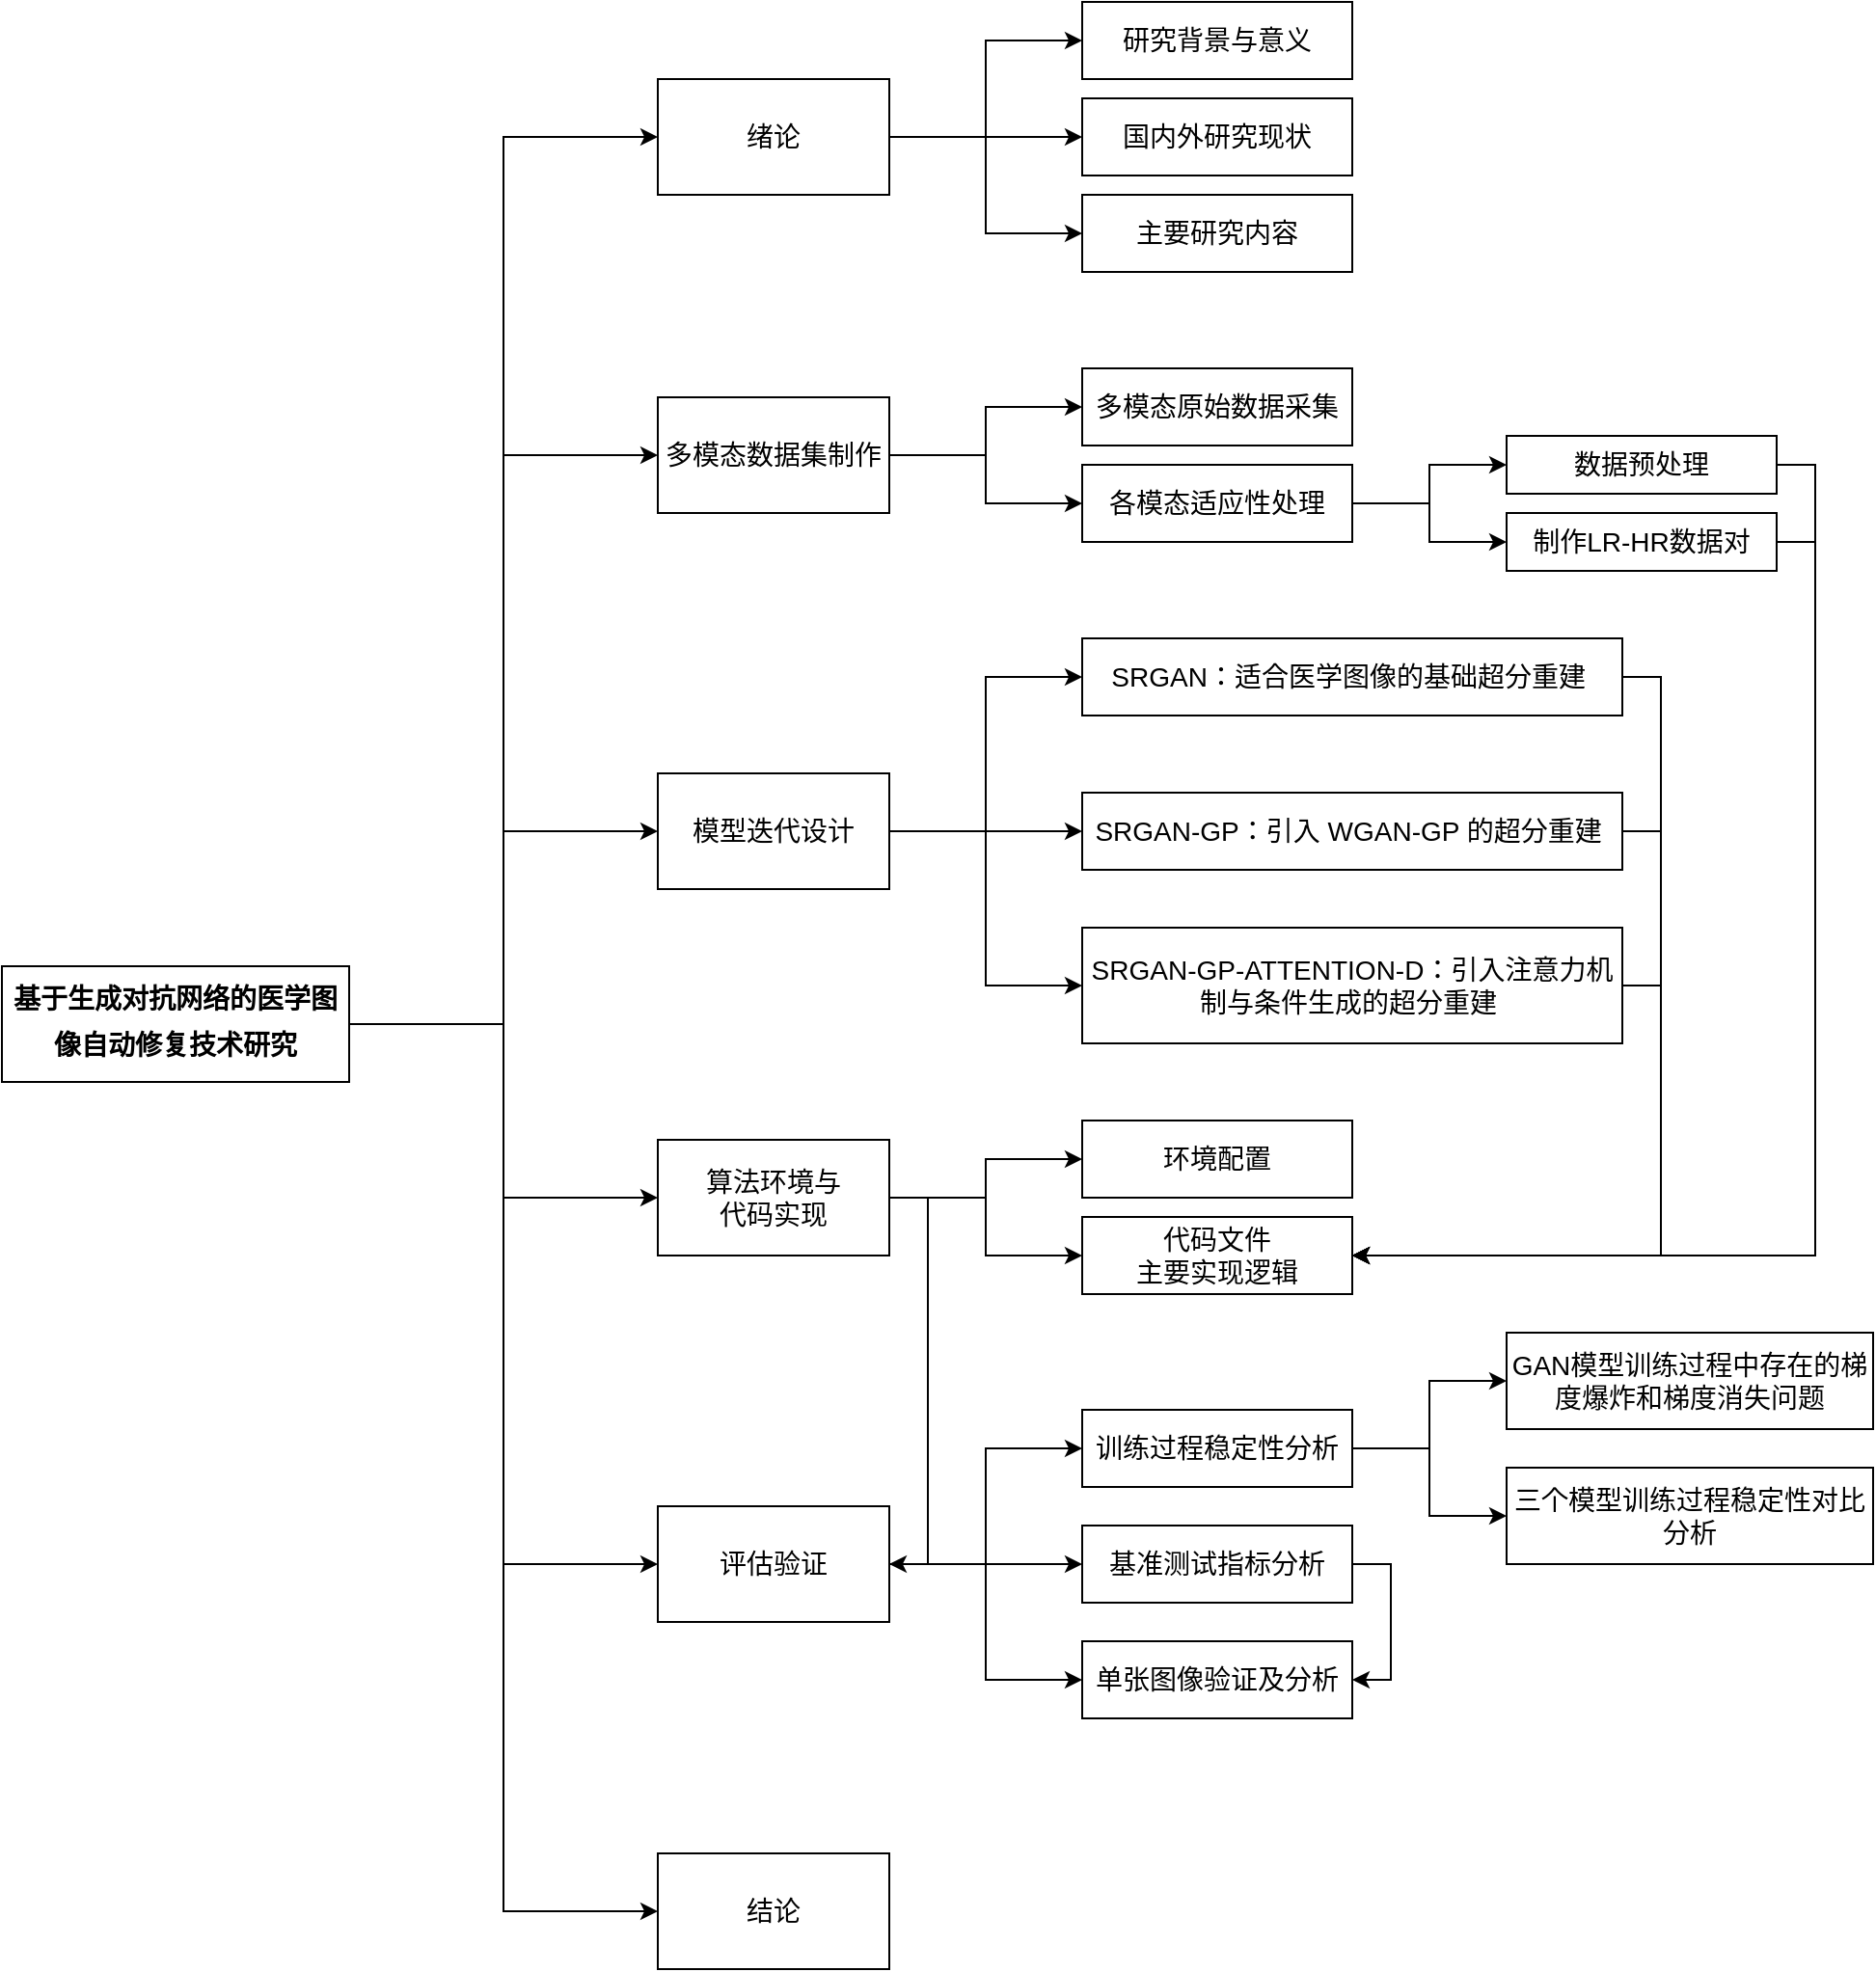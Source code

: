 <mxfile version="26.2.14">
  <diagram name="第 1 页" id="bC0dfqnYX45HcNv8_-IE">
    <mxGraphModel dx="2246" dy="1334" grid="1" gridSize="10" guides="1" tooltips="1" connect="1" arrows="1" fold="1" page="1" pageScale="1" pageWidth="3300" pageHeight="4681" math="0" shadow="0">
      <root>
        <mxCell id="0" />
        <mxCell id="1" parent="0" />
        <mxCell id="8NOwqA2JVUWFd0ns7oEh-1" value="绪论" style="shape=rectangle;whiteSpace=wrap;html=1;rounded=0;fontSize=14;" vertex="1" parent="1">
          <mxGeometry x="670" y="350" width="120" height="60" as="geometry" />
        </mxCell>
        <mxCell id="8NOwqA2JVUWFd0ns7oEh-2" value="多模态数据集制作" style="shape=rectangle;whiteSpace=wrap;html=1;rounded=0;fontSize=14;" vertex="1" parent="1">
          <mxGeometry x="670" y="515" width="120" height="60" as="geometry" />
        </mxCell>
        <mxCell id="8NOwqA2JVUWFd0ns7oEh-3" value="模型迭代设计" style="shape=rectangle;whiteSpace=wrap;html=1;rounded=0;fontSize=14;" vertex="1" parent="1">
          <mxGeometry x="670" y="710" width="120" height="60" as="geometry" />
        </mxCell>
        <mxCell id="8NOwqA2JVUWFd0ns7oEh-50" style="edgeStyle=orthogonalEdgeStyle;rounded=0;orthogonalLoop=1;jettySize=auto;html=1;exitX=1;exitY=0.5;exitDx=0;exitDy=0;entryX=1;entryY=0.5;entryDx=0;entryDy=0;" edge="1" parent="1" source="8NOwqA2JVUWFd0ns7oEh-4" target="8NOwqA2JVUWFd0ns7oEh-5">
          <mxGeometry relative="1" as="geometry" />
        </mxCell>
        <mxCell id="8NOwqA2JVUWFd0ns7oEh-4" value="算法环境与&lt;div&gt;代码实现&lt;/div&gt;" style="shape=rectangle;whiteSpace=wrap;html=1;rounded=0;fontSize=14;" vertex="1" parent="1">
          <mxGeometry x="670" y="900" width="120" height="60" as="geometry" />
        </mxCell>
        <mxCell id="8NOwqA2JVUWFd0ns7oEh-5" value="评估验证" style="shape=rectangle;whiteSpace=wrap;html=1;rounded=0;fontSize=14;" vertex="1" parent="1">
          <mxGeometry x="670" y="1090" width="120" height="60" as="geometry" />
        </mxCell>
        <mxCell id="8NOwqA2JVUWFd0ns7oEh-6" value="结论" style="shape=rectangle;whiteSpace=wrap;html=1;rounded=0;fontSize=14;" vertex="1" parent="1">
          <mxGeometry x="670" y="1270" width="120" height="60" as="geometry" />
        </mxCell>
        <mxCell id="8NOwqA2JVUWFd0ns7oEh-7" value="研究背景与意义" style="shape=rectangle;whiteSpace=wrap;html=1;rounded=0;fontSize=14;" vertex="1" parent="1">
          <mxGeometry x="890" y="310" width="140" height="40" as="geometry" />
        </mxCell>
        <mxCell id="8NOwqA2JVUWFd0ns7oEh-8" value="国内外研究现状" style="shape=rectangle;whiteSpace=wrap;html=1;rounded=0;fontSize=14;" vertex="1" parent="1">
          <mxGeometry x="890" y="360" width="140" height="40" as="geometry" />
        </mxCell>
        <mxCell id="8NOwqA2JVUWFd0ns7oEh-9" value="主要研究内容" style="shape=rectangle;whiteSpace=wrap;html=1;rounded=0;fontSize=14;" vertex="1" parent="1">
          <mxGeometry x="890" y="410" width="140" height="40" as="geometry" />
        </mxCell>
        <mxCell id="8NOwqA2JVUWFd0ns7oEh-11" value="多模态原始数据采集" style="shape=rectangle;whiteSpace=wrap;html=1;rounded=0;fontSize=14;" vertex="1" parent="1">
          <mxGeometry x="890" y="500" width="140" height="40" as="geometry" />
        </mxCell>
        <mxCell id="8NOwqA2JVUWFd0ns7oEh-12" value="各模态适应性处理" style="shape=rectangle;whiteSpace=wrap;html=1;rounded=0;fontSize=14;" vertex="1" parent="1">
          <mxGeometry x="890" y="550" width="140" height="40" as="geometry" />
        </mxCell>
        <mxCell id="8NOwqA2JVUWFd0ns7oEh-45" style="edgeStyle=orthogonalEdgeStyle;rounded=0;orthogonalLoop=1;jettySize=auto;html=1;exitX=1;exitY=0.5;exitDx=0;exitDy=0;entryX=1;entryY=0.5;entryDx=0;entryDy=0;" edge="1" parent="1" source="8NOwqA2JVUWFd0ns7oEh-13" target="8NOwqA2JVUWFd0ns7oEh-19">
          <mxGeometry relative="1" as="geometry" />
        </mxCell>
        <mxCell id="8NOwqA2JVUWFd0ns7oEh-13" value="数据预处理" style="shape=rectangle;whiteSpace=wrap;html=1;rounded=0;fontSize=14;" vertex="1" parent="1">
          <mxGeometry x="1110" y="535" width="140" height="30" as="geometry" />
        </mxCell>
        <mxCell id="8NOwqA2JVUWFd0ns7oEh-46" style="edgeStyle=orthogonalEdgeStyle;rounded=0;orthogonalLoop=1;jettySize=auto;html=1;exitX=1;exitY=0.5;exitDx=0;exitDy=0;entryX=1;entryY=0.5;entryDx=0;entryDy=0;" edge="1" parent="1" source="8NOwqA2JVUWFd0ns7oEh-14" target="8NOwqA2JVUWFd0ns7oEh-19">
          <mxGeometry relative="1" as="geometry" />
        </mxCell>
        <mxCell id="8NOwqA2JVUWFd0ns7oEh-14" value="制作LR-HR数据对" style="shape=rectangle;whiteSpace=wrap;html=1;rounded=0;fontSize=14;" vertex="1" parent="1">
          <mxGeometry x="1110" y="575" width="140" height="30" as="geometry" />
        </mxCell>
        <mxCell id="8NOwqA2JVUWFd0ns7oEh-47" style="edgeStyle=orthogonalEdgeStyle;rounded=0;orthogonalLoop=1;jettySize=auto;html=1;exitX=1;exitY=0.5;exitDx=0;exitDy=0;entryX=1;entryY=0.5;entryDx=0;entryDy=0;" edge="1" parent="1" source="8NOwqA2JVUWFd0ns7oEh-15" target="8NOwqA2JVUWFd0ns7oEh-19">
          <mxGeometry relative="1" as="geometry" />
        </mxCell>
        <mxCell id="8NOwqA2JVUWFd0ns7oEh-15" value="SRGAN：适合医学图像的基础超分重建&amp;nbsp;" style="shape=rectangle;whiteSpace=wrap;html=1;rounded=0;fontSize=14;" vertex="1" parent="1">
          <mxGeometry x="890" y="640" width="280" height="40" as="geometry" />
        </mxCell>
        <mxCell id="8NOwqA2JVUWFd0ns7oEh-48" style="edgeStyle=orthogonalEdgeStyle;rounded=0;orthogonalLoop=1;jettySize=auto;html=1;exitX=1;exitY=0.5;exitDx=0;exitDy=0;entryX=1;entryY=0.5;entryDx=0;entryDy=0;" edge="1" parent="1" source="8NOwqA2JVUWFd0ns7oEh-16" target="8NOwqA2JVUWFd0ns7oEh-19">
          <mxGeometry relative="1" as="geometry" />
        </mxCell>
        <mxCell id="8NOwqA2JVUWFd0ns7oEh-16" value="SRGAN-GP：引入 WGAN-GP 的超分重建&amp;nbsp;" style="shape=rectangle;whiteSpace=wrap;html=1;rounded=0;fontSize=14;" vertex="1" parent="1">
          <mxGeometry x="890" y="720" width="280" height="40" as="geometry" />
        </mxCell>
        <mxCell id="8NOwqA2JVUWFd0ns7oEh-49" style="edgeStyle=orthogonalEdgeStyle;rounded=0;orthogonalLoop=1;jettySize=auto;html=1;exitX=1;exitY=0.5;exitDx=0;exitDy=0;entryX=1;entryY=0.5;entryDx=0;entryDy=0;" edge="1" parent="1" source="8NOwqA2JVUWFd0ns7oEh-17" target="8NOwqA2JVUWFd0ns7oEh-19">
          <mxGeometry relative="1" as="geometry" />
        </mxCell>
        <mxCell id="8NOwqA2JVUWFd0ns7oEh-17" value="SRGAN-GP-ATTENTION-D：引入注意力机制与条件生成的超分重建&amp;nbsp;" style="shape=rectangle;whiteSpace=wrap;html=1;rounded=0;fontSize=14;" vertex="1" parent="1">
          <mxGeometry x="890" y="790" width="280" height="60" as="geometry" />
        </mxCell>
        <mxCell id="8NOwqA2JVUWFd0ns7oEh-18" value="环境配置" style="shape=rectangle;whiteSpace=wrap;html=1;rounded=0;fontSize=14;" vertex="1" parent="1">
          <mxGeometry x="890" y="890" width="140" height="40" as="geometry" />
        </mxCell>
        <mxCell id="8NOwqA2JVUWFd0ns7oEh-19" value="代码文件&lt;div&gt;主要实现逻辑&lt;/div&gt;" style="shape=rectangle;whiteSpace=wrap;html=1;rounded=0;fontSize=14;" vertex="1" parent="1">
          <mxGeometry x="890" y="940" width="140" height="40" as="geometry" />
        </mxCell>
        <mxCell id="8NOwqA2JVUWFd0ns7oEh-20" value="训练过程稳定性分析" style="shape=rectangle;whiteSpace=wrap;html=1;rounded=0;fontSize=14;" vertex="1" parent="1">
          <mxGeometry x="890" y="1040" width="140" height="40" as="geometry" />
        </mxCell>
        <mxCell id="8NOwqA2JVUWFd0ns7oEh-51" style="edgeStyle=orthogonalEdgeStyle;rounded=0;orthogonalLoop=1;jettySize=auto;html=1;exitX=1;exitY=0.5;exitDx=0;exitDy=0;entryX=1;entryY=0.5;entryDx=0;entryDy=0;" edge="1" parent="1" source="8NOwqA2JVUWFd0ns7oEh-21" target="8NOwqA2JVUWFd0ns7oEh-22">
          <mxGeometry relative="1" as="geometry" />
        </mxCell>
        <mxCell id="8NOwqA2JVUWFd0ns7oEh-21" value="基准测试指标分析" style="shape=rectangle;whiteSpace=wrap;html=1;rounded=0;fontSize=14;" vertex="1" parent="1">
          <mxGeometry x="890" y="1100" width="140" height="40" as="geometry" />
        </mxCell>
        <mxCell id="8NOwqA2JVUWFd0ns7oEh-22" value="单张图像验证及分析" style="shape=rectangle;whiteSpace=wrap;html=1;rounded=0;fontSize=14;" vertex="1" parent="1">
          <mxGeometry x="890" y="1160" width="140" height="40" as="geometry" />
        </mxCell>
        <mxCell id="8NOwqA2JVUWFd0ns7oEh-23" value="GAN模型训练过程中存在的梯度爆炸和梯度消失问题" style="shape=rectangle;whiteSpace=wrap;html=1;rounded=0;fontSize=14;" vertex="1" parent="1">
          <mxGeometry x="1110" y="1000" width="190" height="50" as="geometry" />
        </mxCell>
        <mxCell id="8NOwqA2JVUWFd0ns7oEh-24" value="三个模型训练过程稳定性对比分析" style="shape=rectangle;whiteSpace=wrap;html=1;rounded=0;fontSize=14;" vertex="1" parent="1">
          <mxGeometry x="1110" y="1070" width="190" height="50" as="geometry" />
        </mxCell>
        <mxCell id="8NOwqA2JVUWFd0ns7oEh-25" value="" style="edgeStyle=orthogonalEdgeStyle;rounded=0;orthogonalLoop=1;jettySize=auto;html=1;entryX=0;entryY=0.5;entryDx=0;entryDy=0;exitX=1;exitY=0.5;exitDx=0;exitDy=0;fontSize=14;" edge="1" parent="1" source="8NOwqA2JVUWFd0ns7oEh-1" target="8NOwqA2JVUWFd0ns7oEh-7">
          <mxGeometry relative="1" as="geometry" />
        </mxCell>
        <mxCell id="8NOwqA2JVUWFd0ns7oEh-26" value="" style="edgeStyle=orthogonalEdgeStyle;rounded=0;orthogonalLoop=1;jettySize=auto;html=1;entryX=0;entryY=0.5;entryDx=0;entryDy=0;exitX=1;exitY=0.5;exitDx=0;exitDy=0;fontSize=14;" edge="1" parent="1" source="8NOwqA2JVUWFd0ns7oEh-1" target="8NOwqA2JVUWFd0ns7oEh-8">
          <mxGeometry relative="1" as="geometry" />
        </mxCell>
        <mxCell id="8NOwqA2JVUWFd0ns7oEh-27" value="" style="edgeStyle=orthogonalEdgeStyle;rounded=0;orthogonalLoop=1;jettySize=auto;html=1;entryX=0;entryY=0.5;entryDx=0;entryDy=0;exitX=1;exitY=0.5;exitDx=0;exitDy=0;fontSize=14;" edge="1" parent="1" source="8NOwqA2JVUWFd0ns7oEh-1" target="8NOwqA2JVUWFd0ns7oEh-9">
          <mxGeometry relative="1" as="geometry" />
        </mxCell>
        <mxCell id="8NOwqA2JVUWFd0ns7oEh-29" value="" style="edgeStyle=orthogonalEdgeStyle;rounded=0;orthogonalLoop=1;jettySize=auto;html=1;entryX=0;entryY=0.5;entryDx=0;entryDy=0;exitX=1;exitY=0.5;exitDx=0;exitDy=0;fontSize=14;" edge="1" parent="1" source="8NOwqA2JVUWFd0ns7oEh-2" target="8NOwqA2JVUWFd0ns7oEh-11">
          <mxGeometry relative="1" as="geometry" />
        </mxCell>
        <mxCell id="8NOwqA2JVUWFd0ns7oEh-30" value="" style="edgeStyle=orthogonalEdgeStyle;rounded=0;orthogonalLoop=1;jettySize=auto;html=1;entryX=0;entryY=0.5;entryDx=0;entryDy=0;exitX=1;exitY=0.5;exitDx=0;exitDy=0;fontSize=14;" edge="1" parent="1" source="8NOwqA2JVUWFd0ns7oEh-2" target="8NOwqA2JVUWFd0ns7oEh-12">
          <mxGeometry relative="1" as="geometry" />
        </mxCell>
        <mxCell id="8NOwqA2JVUWFd0ns7oEh-31" value="" style="edgeStyle=orthogonalEdgeStyle;rounded=0;orthogonalLoop=1;jettySize=auto;html=1;entryX=0;entryY=0.5;entryDx=0;entryDy=0;exitX=1;exitY=0.5;exitDx=0;exitDy=0;fontSize=14;" edge="1" parent="1" source="8NOwqA2JVUWFd0ns7oEh-12" target="8NOwqA2JVUWFd0ns7oEh-13">
          <mxGeometry relative="1" as="geometry" />
        </mxCell>
        <mxCell id="8NOwqA2JVUWFd0ns7oEh-32" value="" style="edgeStyle=orthogonalEdgeStyle;rounded=0;orthogonalLoop=1;jettySize=auto;html=1;entryX=0;entryY=0.5;entryDx=0;entryDy=0;exitX=1;exitY=0.5;exitDx=0;exitDy=0;fontSize=14;" edge="1" parent="1" source="8NOwqA2JVUWFd0ns7oEh-12" target="8NOwqA2JVUWFd0ns7oEh-14">
          <mxGeometry relative="1" as="geometry" />
        </mxCell>
        <mxCell id="8NOwqA2JVUWFd0ns7oEh-33" value="" style="edgeStyle=orthogonalEdgeStyle;rounded=0;orthogonalLoop=1;jettySize=auto;html=1;entryX=0;entryY=0.5;entryDx=0;entryDy=0;exitX=1;exitY=0.5;exitDx=0;exitDy=0;fontSize=14;" edge="1" parent="1" source="8NOwqA2JVUWFd0ns7oEh-3" target="8NOwqA2JVUWFd0ns7oEh-15">
          <mxGeometry relative="1" as="geometry" />
        </mxCell>
        <mxCell id="8NOwqA2JVUWFd0ns7oEh-34" value="" style="edgeStyle=orthogonalEdgeStyle;rounded=0;orthogonalLoop=1;jettySize=auto;html=1;entryX=0;entryY=0.5;entryDx=0;entryDy=0;exitX=1;exitY=0.5;exitDx=0;exitDy=0;fontSize=14;" edge="1" parent="1" source="8NOwqA2JVUWFd0ns7oEh-3" target="8NOwqA2JVUWFd0ns7oEh-16">
          <mxGeometry relative="1" as="geometry" />
        </mxCell>
        <mxCell id="8NOwqA2JVUWFd0ns7oEh-35" value="" style="edgeStyle=orthogonalEdgeStyle;rounded=0;orthogonalLoop=1;jettySize=auto;html=1;entryX=0;entryY=0.5;entryDx=0;entryDy=0;exitX=1;exitY=0.5;exitDx=0;exitDy=0;fontSize=14;" edge="1" parent="1" source="8NOwqA2JVUWFd0ns7oEh-3" target="8NOwqA2JVUWFd0ns7oEh-17">
          <mxGeometry relative="1" as="geometry" />
        </mxCell>
        <mxCell id="8NOwqA2JVUWFd0ns7oEh-36" value="" style="edgeStyle=orthogonalEdgeStyle;rounded=0;orthogonalLoop=1;jettySize=auto;html=1;entryX=0;entryY=0.5;entryDx=0;entryDy=0;exitX=1;exitY=0.5;exitDx=0;exitDy=0;fontSize=14;" edge="1" parent="1" source="8NOwqA2JVUWFd0ns7oEh-4" target="8NOwqA2JVUWFd0ns7oEh-18">
          <mxGeometry relative="1" as="geometry" />
        </mxCell>
        <mxCell id="8NOwqA2JVUWFd0ns7oEh-37" value="" style="edgeStyle=orthogonalEdgeStyle;rounded=0;orthogonalLoop=1;jettySize=auto;html=1;entryX=0;entryY=0.5;entryDx=0;entryDy=0;exitX=1;exitY=0.5;exitDx=0;exitDy=0;fontSize=14;" edge="1" parent="1" source="8NOwqA2JVUWFd0ns7oEh-4" target="8NOwqA2JVUWFd0ns7oEh-19">
          <mxGeometry relative="1" as="geometry" />
        </mxCell>
        <mxCell id="8NOwqA2JVUWFd0ns7oEh-38" value="" style="edgeStyle=orthogonalEdgeStyle;rounded=0;orthogonalLoop=1;jettySize=auto;html=1;entryX=0;entryY=0.5;entryDx=0;entryDy=0;exitX=1;exitY=0.5;exitDx=0;exitDy=0;fontSize=14;" edge="1" parent="1" source="8NOwqA2JVUWFd0ns7oEh-5" target="8NOwqA2JVUWFd0ns7oEh-20">
          <mxGeometry relative="1" as="geometry" />
        </mxCell>
        <mxCell id="8NOwqA2JVUWFd0ns7oEh-39" value="" style="edgeStyle=orthogonalEdgeStyle;rounded=0;orthogonalLoop=1;jettySize=auto;html=1;entryX=0;entryY=0.5;entryDx=0;entryDy=0;exitX=1;exitY=0.5;exitDx=0;exitDy=0;fontSize=14;" edge="1" parent="1" source="8NOwqA2JVUWFd0ns7oEh-5" target="8NOwqA2JVUWFd0ns7oEh-21">
          <mxGeometry relative="1" as="geometry" />
        </mxCell>
        <mxCell id="8NOwqA2JVUWFd0ns7oEh-40" value="" style="edgeStyle=orthogonalEdgeStyle;rounded=0;orthogonalLoop=1;jettySize=auto;html=1;entryX=0;entryY=0.5;entryDx=0;entryDy=0;exitX=1;exitY=0.5;exitDx=0;exitDy=0;fontSize=14;" edge="1" parent="1" source="8NOwqA2JVUWFd0ns7oEh-5" target="8NOwqA2JVUWFd0ns7oEh-22">
          <mxGeometry relative="1" as="geometry" />
        </mxCell>
        <mxCell id="8NOwqA2JVUWFd0ns7oEh-41" value="" style="edgeStyle=orthogonalEdgeStyle;rounded=0;orthogonalLoop=1;jettySize=auto;html=1;entryX=0;entryY=0.5;entryDx=0;entryDy=0;exitX=1;exitY=0.5;exitDx=0;exitDy=0;fontSize=14;" edge="1" parent="1" source="8NOwqA2JVUWFd0ns7oEh-20" target="8NOwqA2JVUWFd0ns7oEh-23">
          <mxGeometry relative="1" as="geometry" />
        </mxCell>
        <mxCell id="8NOwqA2JVUWFd0ns7oEh-42" value="" style="edgeStyle=orthogonalEdgeStyle;rounded=0;orthogonalLoop=1;jettySize=auto;html=1;entryX=0;entryY=0.5;entryDx=0;entryDy=0;exitX=1;exitY=0.5;exitDx=0;exitDy=0;fontSize=14;" edge="1" parent="1" source="8NOwqA2JVUWFd0ns7oEh-20" target="8NOwqA2JVUWFd0ns7oEh-24">
          <mxGeometry relative="1" as="geometry" />
        </mxCell>
        <mxCell id="8NOwqA2JVUWFd0ns7oEh-53" style="edgeStyle=orthogonalEdgeStyle;rounded=0;orthogonalLoop=1;jettySize=auto;html=1;entryX=0;entryY=0.5;entryDx=0;entryDy=0;" edge="1" parent="1" source="8NOwqA2JVUWFd0ns7oEh-44" target="8NOwqA2JVUWFd0ns7oEh-1">
          <mxGeometry relative="1" as="geometry" />
        </mxCell>
        <mxCell id="8NOwqA2JVUWFd0ns7oEh-54" style="edgeStyle=orthogonalEdgeStyle;rounded=0;orthogonalLoop=1;jettySize=auto;html=1;exitX=1;exitY=0.5;exitDx=0;exitDy=0;entryX=0;entryY=0.5;entryDx=0;entryDy=0;" edge="1" parent="1" source="8NOwqA2JVUWFd0ns7oEh-44" target="8NOwqA2JVUWFd0ns7oEh-2">
          <mxGeometry relative="1" as="geometry" />
        </mxCell>
        <mxCell id="8NOwqA2JVUWFd0ns7oEh-55" style="edgeStyle=orthogonalEdgeStyle;rounded=0;orthogonalLoop=1;jettySize=auto;html=1;entryX=0;entryY=0.5;entryDx=0;entryDy=0;" edge="1" parent="1" source="8NOwqA2JVUWFd0ns7oEh-44" target="8NOwqA2JVUWFd0ns7oEh-3">
          <mxGeometry relative="1" as="geometry" />
        </mxCell>
        <mxCell id="8NOwqA2JVUWFd0ns7oEh-56" style="edgeStyle=orthogonalEdgeStyle;rounded=0;orthogonalLoop=1;jettySize=auto;html=1;exitX=1;exitY=0.5;exitDx=0;exitDy=0;entryX=0;entryY=0.5;entryDx=0;entryDy=0;" edge="1" parent="1" source="8NOwqA2JVUWFd0ns7oEh-44" target="8NOwqA2JVUWFd0ns7oEh-4">
          <mxGeometry relative="1" as="geometry" />
        </mxCell>
        <mxCell id="8NOwqA2JVUWFd0ns7oEh-57" style="edgeStyle=orthogonalEdgeStyle;rounded=0;orthogonalLoop=1;jettySize=auto;html=1;entryX=0;entryY=0.5;entryDx=0;entryDy=0;" edge="1" parent="1" source="8NOwqA2JVUWFd0ns7oEh-44" target="8NOwqA2JVUWFd0ns7oEh-5">
          <mxGeometry relative="1" as="geometry" />
        </mxCell>
        <mxCell id="8NOwqA2JVUWFd0ns7oEh-58" style="edgeStyle=orthogonalEdgeStyle;rounded=0;orthogonalLoop=1;jettySize=auto;html=1;entryX=0;entryY=0.5;entryDx=0;entryDy=0;" edge="1" parent="1" source="8NOwqA2JVUWFd0ns7oEh-44" target="8NOwqA2JVUWFd0ns7oEh-6">
          <mxGeometry relative="1" as="geometry" />
        </mxCell>
        <mxCell id="8NOwqA2JVUWFd0ns7oEh-44" value="&lt;p class=&quot;MsoNormal&quot;&gt;&lt;b&gt;&lt;span style=&quot;font-family: 宋体;&quot;&gt;&lt;font&gt;基于生成对抗网络的医学图像自动修复技术研究&lt;/font&gt;&lt;/span&gt;&lt;/b&gt;&lt;b&gt;&lt;span style=&quot;font-family: &amp;quot;Times New Roman&amp;quot;; font-size: 16pt;&quot;&gt;&lt;/span&gt;&lt;/b&gt;&lt;/p&gt;" style="shape=rectangle;whiteSpace=wrap;html=1;rounded=0;fontSize=14;" vertex="1" parent="1">
          <mxGeometry x="330" y="810" width="180" height="60" as="geometry" />
        </mxCell>
      </root>
    </mxGraphModel>
  </diagram>
</mxfile>
